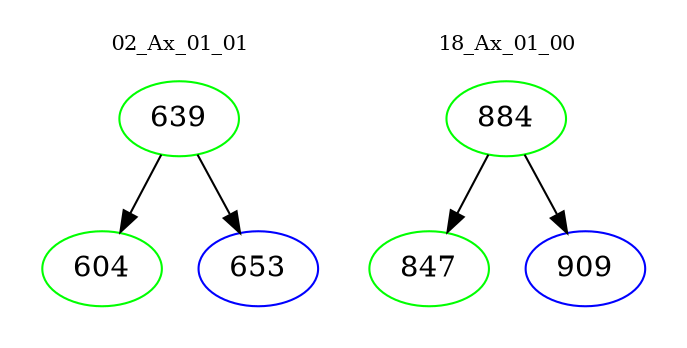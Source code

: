 digraph{
subgraph cluster_0 {
color = white
label = "02_Ax_01_01";
fontsize=10;
T0_639 [label="639", color="green"]
T0_639 -> T0_604 [color="black"]
T0_604 [label="604", color="green"]
T0_639 -> T0_653 [color="black"]
T0_653 [label="653", color="blue"]
}
subgraph cluster_1 {
color = white
label = "18_Ax_01_00";
fontsize=10;
T1_884 [label="884", color="green"]
T1_884 -> T1_847 [color="black"]
T1_847 [label="847", color="green"]
T1_884 -> T1_909 [color="black"]
T1_909 [label="909", color="blue"]
}
}
